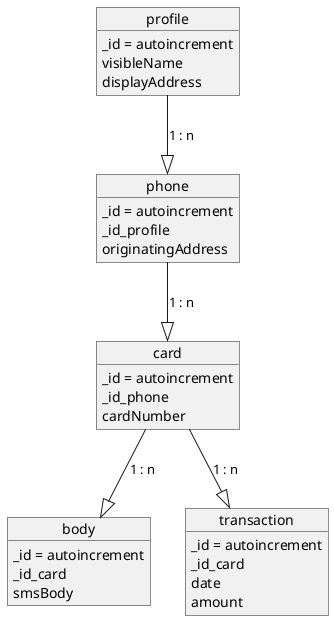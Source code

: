 @startuml

object profile {
    _id = autoincrement
    visibleName
    displayAddress
}
object phone {
    _id = autoincrement
    _id_profile
    originatingAddress
}
object card {
    _id = autoincrement
    _id_phone
    cardNumber
}
object body {
    _id = autoincrement
    _id_card
    smsBody
}
object transaction {
    _id = autoincrement
    _id_card
    date
    amount
}

profile --|> phone : 1 : n
phone --|> card : 1 : n
card --|> body : 1 : n
card --|> transaction : 1 : n

@enduml